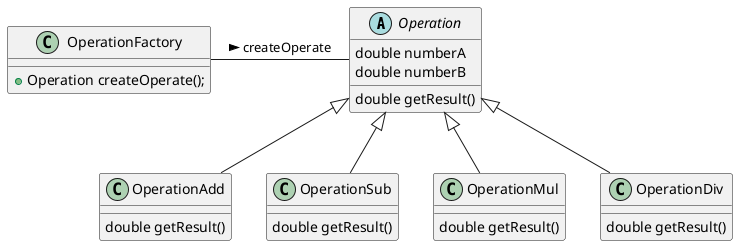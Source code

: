 @startuml
'https://plantuml.com/sequence-diagra

abstract class Operation{
    double numberA
    double numberB
    double getResult()
}
class OperationFactory{
    +Operation createOperate();
}

class OperationAdd extends Operation{
    double getResult()
}
class OperationSub extends Operation{
    double getResult()
}
class OperationMul extends Operation{
    double getResult()
}
class OperationDiv extends Operation{
    double getResult()
}

OperationFactory - Operation:createOperate >

@enduml